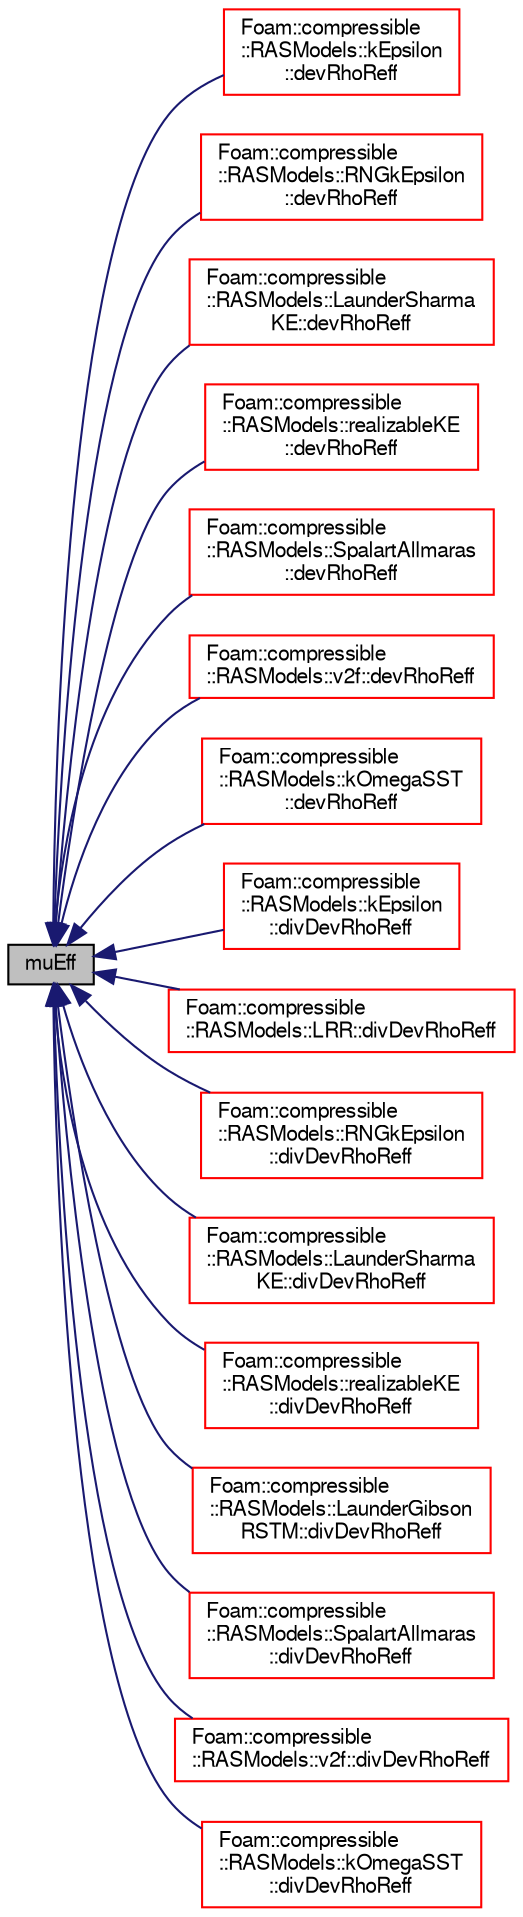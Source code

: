 digraph "muEff"
{
  bgcolor="transparent";
  edge [fontname="FreeSans",fontsize="10",labelfontname="FreeSans",labelfontsize="10"];
  node [fontname="FreeSans",fontsize="10",shape=record];
  rankdir="LR";
  Node693 [label="muEff",height=0.2,width=0.4,color="black", fillcolor="grey75", style="filled", fontcolor="black"];
  Node693 -> Node694 [dir="back",color="midnightblue",fontsize="10",style="solid",fontname="FreeSans"];
  Node694 [label="Foam::compressible\l::RASModels::kEpsilon\l::devRhoReff",height=0.2,width=0.4,color="red",URL="$a30734.html#aef94ed444c2b8b4b333665ea4792d692",tooltip="Return the effective stress tensor including the laminar stress. "];
  Node693 -> Node696 [dir="back",color="midnightblue",fontsize="10",style="solid",fontname="FreeSans"];
  Node696 [label="Foam::compressible\l::RASModels::RNGkEpsilon\l::devRhoReff",height=0.2,width=0.4,color="red",URL="$a30766.html#aef94ed444c2b8b4b333665ea4792d692",tooltip="Return the effective stress tensor including the laminar stress. "];
  Node693 -> Node698 [dir="back",color="midnightblue",fontsize="10",style="solid",fontname="FreeSans"];
  Node698 [label="Foam::compressible\l::RASModels::LaunderSharma\lKE::devRhoReff",height=0.2,width=0.4,color="red",URL="$a30750.html#aef94ed444c2b8b4b333665ea4792d692",tooltip="Return the effective stress tensor including the laminar stress. "];
  Node693 -> Node700 [dir="back",color="midnightblue",fontsize="10",style="solid",fontname="FreeSans"];
  Node700 [label="Foam::compressible\l::RASModels::realizableKE\l::devRhoReff",height=0.2,width=0.4,color="red",URL="$a30762.html#aef94ed444c2b8b4b333665ea4792d692",tooltip="Return the effective stress tensor including the laminar stress. "];
  Node693 -> Node702 [dir="back",color="midnightblue",fontsize="10",style="solid",fontname="FreeSans"];
  Node702 [label="Foam::compressible\l::RASModels::SpalartAllmaras\l::devRhoReff",height=0.2,width=0.4,color="red",URL="$a30770.html#aef94ed444c2b8b4b333665ea4792d692",tooltip="Return the effective stress tensor including the laminar stress. "];
  Node693 -> Node704 [dir="back",color="midnightblue",fontsize="10",style="solid",fontname="FreeSans"];
  Node704 [label="Foam::compressible\l::RASModels::v2f::devRhoReff",height=0.2,width=0.4,color="red",URL="$a30774.html#aef94ed444c2b8b4b333665ea4792d692",tooltip="Return the effective stress tensor including the laminar stress. "];
  Node693 -> Node706 [dir="back",color="midnightblue",fontsize="10",style="solid",fontname="FreeSans"];
  Node706 [label="Foam::compressible\l::RASModels::kOmegaSST\l::devRhoReff",height=0.2,width=0.4,color="red",URL="$a30738.html#aef94ed444c2b8b4b333665ea4792d692",tooltip="Return the effective stress tensor including the laminar stress. "];
  Node693 -> Node708 [dir="back",color="midnightblue",fontsize="10",style="solid",fontname="FreeSans"];
  Node708 [label="Foam::compressible\l::RASModels::kEpsilon\l::divDevRhoReff",height=0.2,width=0.4,color="red",URL="$a30734.html#aa12adb63c23514f99452c7c05b5b4cbc",tooltip="Return the source term for the momentum equation. "];
  Node693 -> Node709 [dir="back",color="midnightblue",fontsize="10",style="solid",fontname="FreeSans"];
  Node709 [label="Foam::compressible\l::RASModels::LRR::divDevRhoReff",height=0.2,width=0.4,color="red",URL="$a30754.html#aa12adb63c23514f99452c7c05b5b4cbc",tooltip="Return the source term for the momentum equation. "];
  Node693 -> Node711 [dir="back",color="midnightblue",fontsize="10",style="solid",fontname="FreeSans"];
  Node711 [label="Foam::compressible\l::RASModels::RNGkEpsilon\l::divDevRhoReff",height=0.2,width=0.4,color="red",URL="$a30766.html#aa12adb63c23514f99452c7c05b5b4cbc",tooltip="Return the effective stress tensor including the laminar stress. "];
  Node693 -> Node712 [dir="back",color="midnightblue",fontsize="10",style="solid",fontname="FreeSans"];
  Node712 [label="Foam::compressible\l::RASModels::LaunderSharma\lKE::divDevRhoReff",height=0.2,width=0.4,color="red",URL="$a30750.html#aa12adb63c23514f99452c7c05b5b4cbc",tooltip="Return the source term for the momentum equation. "];
  Node693 -> Node713 [dir="back",color="midnightblue",fontsize="10",style="solid",fontname="FreeSans"];
  Node713 [label="Foam::compressible\l::RASModels::realizableKE\l::divDevRhoReff",height=0.2,width=0.4,color="red",URL="$a30762.html#aa12adb63c23514f99452c7c05b5b4cbc",tooltip="Return the source term for the momentum equation. "];
  Node693 -> Node714 [dir="back",color="midnightblue",fontsize="10",style="solid",fontname="FreeSans"];
  Node714 [label="Foam::compressible\l::RASModels::LaunderGibson\lRSTM::divDevRhoReff",height=0.2,width=0.4,color="red",URL="$a30746.html#aa12adb63c23514f99452c7c05b5b4cbc",tooltip="Return the source term for the momentum equation. "];
  Node693 -> Node716 [dir="back",color="midnightblue",fontsize="10",style="solid",fontname="FreeSans"];
  Node716 [label="Foam::compressible\l::RASModels::SpalartAllmaras\l::divDevRhoReff",height=0.2,width=0.4,color="red",URL="$a30770.html#aa12adb63c23514f99452c7c05b5b4cbc",tooltip="Return the source term for the momentum equation. "];
  Node693 -> Node717 [dir="back",color="midnightblue",fontsize="10",style="solid",fontname="FreeSans"];
  Node717 [label="Foam::compressible\l::RASModels::v2f::divDevRhoReff",height=0.2,width=0.4,color="red",URL="$a30774.html#aa12adb63c23514f99452c7c05b5b4cbc",tooltip="Return the source term for the momentum equation. "];
  Node693 -> Node718 [dir="back",color="midnightblue",fontsize="10",style="solid",fontname="FreeSans"];
  Node718 [label="Foam::compressible\l::RASModels::kOmegaSST\l::divDevRhoReff",height=0.2,width=0.4,color="red",URL="$a30738.html#aa12adb63c23514f99452c7c05b5b4cbc",tooltip="Return the source term for the momentum equation. "];
}
